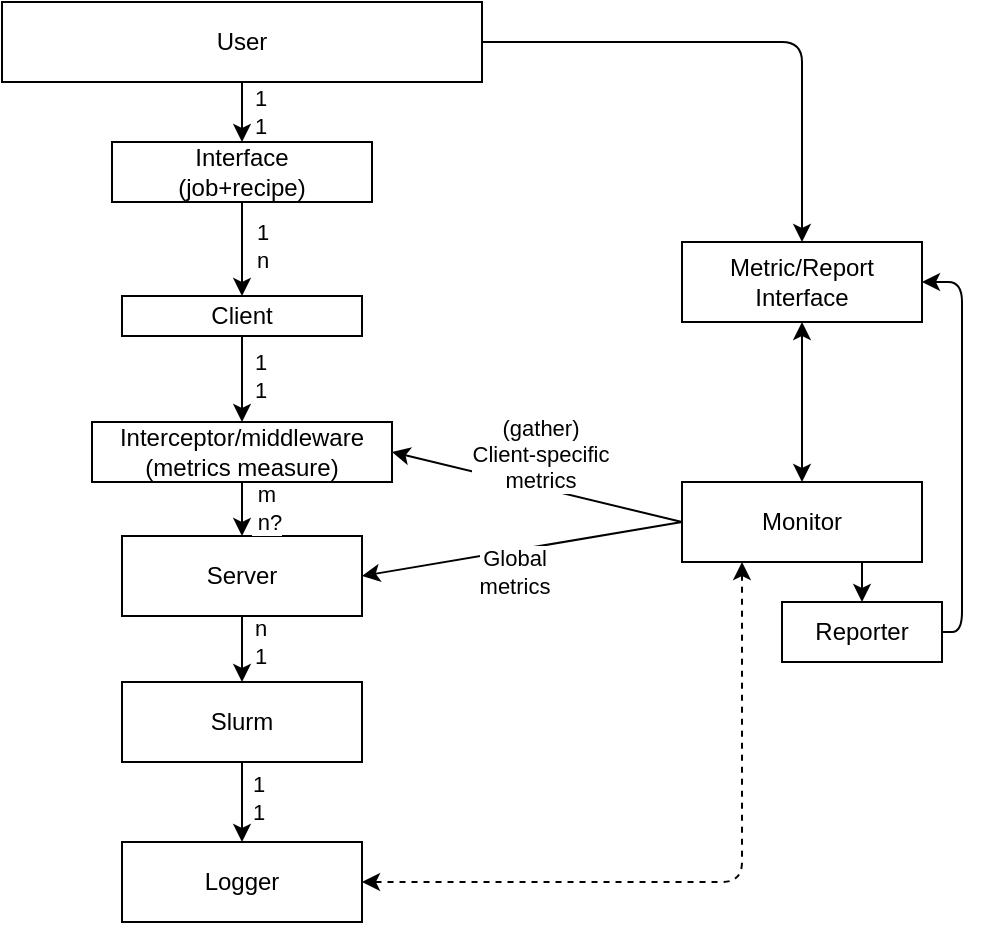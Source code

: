 <mxfile>
    <diagram id="4YGGCCjkd_rj0mIJhz2I" name="Informal design">
        <mxGraphModel dx="928" dy="454" grid="1" gridSize="10" guides="1" tooltips="1" connect="1" arrows="1" fold="1" page="1" pageScale="1" pageWidth="850" pageHeight="1100" math="0" shadow="0">
            <root>
                <mxCell id="0"/>
                <mxCell id="1" parent="0"/>
                <mxCell id="4" value="" style="edgeStyle=none;html=1;" parent="1" source="2" target="3" edge="1">
                    <mxGeometry relative="1" as="geometry"/>
                </mxCell>
                <mxCell id="37" value="1&lt;div&gt;1&lt;/div&gt;" style="edgeLabel;html=1;align=center;verticalAlign=middle;resizable=0;points=[];" parent="4" vertex="1" connectable="0">
                    <mxGeometry x="-0.443" y="-1" relative="1" as="geometry">
                        <mxPoint x="10" y="6" as="offset"/>
                    </mxGeometry>
                </mxCell>
                <mxCell id="43" style="edgeStyle=orthogonalEdgeStyle;html=1;exitX=1;exitY=0.5;exitDx=0;exitDy=0;entryX=0.5;entryY=0;entryDx=0;entryDy=0;" parent="1" source="2" target="41" edge="1">
                    <mxGeometry relative="1" as="geometry"/>
                </mxCell>
                <mxCell id="2" value="User" style="rounded=0;whiteSpace=wrap;html=1;" parent="1" vertex="1">
                    <mxGeometry x="70" y="250" width="240" height="40" as="geometry"/>
                </mxCell>
                <mxCell id="6" value="" style="edgeStyle=none;html=1;" parent="1" source="3" target="5" edge="1">
                    <mxGeometry relative="1" as="geometry"/>
                </mxCell>
                <mxCell id="35" value="1&lt;div&gt;&lt;div&gt;n&lt;/div&gt;&lt;/div&gt;" style="edgeLabel;html=1;align=center;verticalAlign=middle;resizable=0;points=[];" parent="6" vertex="1" connectable="0">
                    <mxGeometry x="-0.093" y="-1" relative="1" as="geometry">
                        <mxPoint x="11" as="offset"/>
                    </mxGeometry>
                </mxCell>
                <mxCell id="3" value="Interface&lt;div&gt;(job+recipe)&lt;/div&gt;" style="rounded=0;whiteSpace=wrap;html=1;" parent="1" vertex="1">
                    <mxGeometry x="125" y="320" width="130" height="30" as="geometry"/>
                </mxCell>
                <mxCell id="22" value="" style="edgeStyle=none;html=1;" parent="1" source="5" target="21" edge="1">
                    <mxGeometry relative="1" as="geometry"/>
                </mxCell>
                <mxCell id="33" value="1&lt;div&gt;1&lt;/div&gt;" style="edgeLabel;html=1;align=center;verticalAlign=middle;resizable=0;points=[];" parent="22" vertex="1" connectable="0">
                    <mxGeometry x="-0.33" y="-1" relative="1" as="geometry">
                        <mxPoint x="10" y="5" as="offset"/>
                    </mxGeometry>
                </mxCell>
                <mxCell id="5" value="Client" style="rounded=0;whiteSpace=wrap;html=1;" parent="1" vertex="1">
                    <mxGeometry x="130" y="397" width="120" height="20" as="geometry"/>
                </mxCell>
                <mxCell id="12" style="edgeStyle=none;html=1;exitX=0.5;exitY=1;exitDx=0;exitDy=0;entryX=0.5;entryY=0;entryDx=0;entryDy=0;" parent="1" source="7" target="9" edge="1">
                    <mxGeometry relative="1" as="geometry"/>
                </mxCell>
                <mxCell id="38" value="n&lt;div&gt;1&lt;/div&gt;" style="edgeLabel;html=1;align=center;verticalAlign=middle;resizable=0;points=[];" parent="12" vertex="1" connectable="0">
                    <mxGeometry x="-0.247" y="-1" relative="1" as="geometry">
                        <mxPoint x="10" as="offset"/>
                    </mxGeometry>
                </mxCell>
                <mxCell id="7" value="Server" style="rounded=0;whiteSpace=wrap;html=1;" parent="1" vertex="1">
                    <mxGeometry x="130" y="517" width="120" height="40" as="geometry"/>
                </mxCell>
                <mxCell id="14" value="" style="edgeStyle=none;html=1;" parent="1" source="9" target="13" edge="1">
                    <mxGeometry relative="1" as="geometry"/>
                </mxCell>
                <mxCell id="39" value="1&lt;div&gt;1&lt;/div&gt;" style="edgeLabel;html=1;align=center;verticalAlign=middle;resizable=0;points=[];" parent="14" vertex="1" connectable="0">
                    <mxGeometry x="-0.32" relative="1" as="geometry">
                        <mxPoint x="8" y="4" as="offset"/>
                    </mxGeometry>
                </mxCell>
                <mxCell id="9" value="Slurm" style="rounded=0;whiteSpace=wrap;html=1;" parent="1" vertex="1">
                    <mxGeometry x="130" y="590" width="120" height="40" as="geometry"/>
                </mxCell>
                <mxCell id="13" value="Logger" style="rounded=0;whiteSpace=wrap;html=1;" parent="1" vertex="1">
                    <mxGeometry x="130" y="670" width="120" height="40" as="geometry"/>
                </mxCell>
                <mxCell id="26" style="edgeStyle=none;html=1;exitX=0;exitY=0.5;exitDx=0;exitDy=0;entryX=1;entryY=0.5;entryDx=0;entryDy=0;" parent="1" source="15" target="21" edge="1">
                    <mxGeometry relative="1" as="geometry"/>
                </mxCell>
                <mxCell id="30" value="&lt;div&gt;(gather)&lt;/div&gt;Client-specific&lt;div&gt;metrics&lt;/div&gt;" style="edgeLabel;html=1;align=center;verticalAlign=middle;resizable=0;points=[];" parent="26" vertex="1" connectable="0">
                    <mxGeometry x="0.239" relative="1" as="geometry">
                        <mxPoint x="19" y="-13" as="offset"/>
                    </mxGeometry>
                </mxCell>
                <mxCell id="27" style="edgeStyle=none;html=1;exitX=0;exitY=0.5;exitDx=0;exitDy=0;entryX=1;entryY=0.5;entryDx=0;entryDy=0;" parent="1" source="15" target="7" edge="1">
                    <mxGeometry relative="1" as="geometry"/>
                </mxCell>
                <mxCell id="29" value="Global&lt;div&gt;metrics&lt;/div&gt;" style="edgeLabel;html=1;align=center;verticalAlign=middle;resizable=0;points=[];" parent="27" vertex="1" connectable="0">
                    <mxGeometry x="0.207" y="-2" relative="1" as="geometry">
                        <mxPoint x="13" y="10" as="offset"/>
                    </mxGeometry>
                </mxCell>
                <mxCell id="28" style="edgeStyle=orthogonalEdgeStyle;html=1;exitX=0.25;exitY=1;exitDx=0;exitDy=0;entryX=1;entryY=0.5;entryDx=0;entryDy=0;dashed=1;startArrow=classic;startFill=1;" parent="1" source="15" target="13" edge="1">
                    <mxGeometry relative="1" as="geometry"/>
                </mxCell>
                <mxCell id="32" style="edgeStyle=none;html=1;exitX=0.75;exitY=1;exitDx=0;exitDy=0;entryX=0.5;entryY=0;entryDx=0;entryDy=0;" parent="1" source="15" target="31" edge="1">
                    <mxGeometry relative="1" as="geometry"/>
                </mxCell>
                <mxCell id="42" value="" style="edgeStyle=none;html=1;startArrow=classic;startFill=1;" parent="1" source="15" target="41" edge="1">
                    <mxGeometry relative="1" as="geometry"/>
                </mxCell>
                <mxCell id="15" value="Monitor" style="rounded=0;whiteSpace=wrap;html=1;" parent="1" vertex="1">
                    <mxGeometry x="410" y="490" width="120" height="40" as="geometry"/>
                </mxCell>
                <mxCell id="24" style="edgeStyle=none;html=1;exitX=0.5;exitY=1;exitDx=0;exitDy=0;entryX=0.5;entryY=0;entryDx=0;entryDy=0;" parent="1" source="21" target="7" edge="1">
                    <mxGeometry relative="1" as="geometry"/>
                </mxCell>
                <mxCell id="34" value="m&lt;br&gt;&lt;div&gt;&amp;nbsp;n?&lt;/div&gt;" style="edgeLabel;html=1;align=center;verticalAlign=middle;resizable=0;points=[];" parent="24" vertex="1" connectable="0">
                    <mxGeometry x="-0.218" y="1" relative="1" as="geometry">
                        <mxPoint x="11" y="2" as="offset"/>
                    </mxGeometry>
                </mxCell>
                <mxCell id="21" value="Interceptor/middleware&lt;div&gt;(metrics measure)&lt;/div&gt;" style="rounded=0;whiteSpace=wrap;html=1;" parent="1" vertex="1">
                    <mxGeometry x="115" y="460" width="150" height="30" as="geometry"/>
                </mxCell>
                <mxCell id="44" style="edgeStyle=orthogonalEdgeStyle;html=1;exitX=1;exitY=0.5;exitDx=0;exitDy=0;entryX=1;entryY=0.5;entryDx=0;entryDy=0;" parent="1" source="31" target="41" edge="1">
                    <mxGeometry relative="1" as="geometry"/>
                </mxCell>
                <mxCell id="31" value="Reporter" style="rounded=0;whiteSpace=wrap;html=1;" parent="1" vertex="1">
                    <mxGeometry x="460" y="550" width="80" height="30" as="geometry"/>
                </mxCell>
                <mxCell id="41" value="Metric/Report&lt;div&gt;Interface&lt;/div&gt;" style="rounded=0;whiteSpace=wrap;html=1;" parent="1" vertex="1">
                    <mxGeometry x="410" y="370" width="120" height="40" as="geometry"/>
                </mxCell>
            </root>
        </mxGraphModel>
    </diagram>
    <diagram id="AgCj4bqLNNsUjyXq4bYV" name="Sequence Diagram">
        <mxGraphModel dx="928" dy="1554" grid="1" gridSize="10" guides="1" tooltips="1" connect="1" arrows="1" fold="1" page="1" pageScale="1" pageWidth="850" pageHeight="1100" math="0" shadow="0">
            <root>
                <mxCell id="0"/>
                <mxCell id="1" parent="0"/>
                <mxCell id="JBXzfq5udgEYjD1c3KkV-1" value="" style="rounded=0;whiteSpace=wrap;html=1;fillColor=default;strokeColor=none;" parent="1" vertex="1">
                    <mxGeometry x="20" y="-10" width="1160" height="920" as="geometry"/>
                </mxCell>
                <mxCell id="gID3y4UOU3TjgEdUxBEG-17" value="record_metrics()" style="html=1;verticalAlign=bottom;startArrow=oval;endArrow=block;startSize=8;curved=0;rounded=0;entryX=0;entryY=0;entryDx=0;entryDy=5;startFill=1;" parent="1" source="gID3y4UOU3TjgEdUxBEG-10" target="gID3y4UOU3TjgEdUxBEG-16" edge="1">
                    <mxGeometry relative="1" as="geometry">
                        <mxPoint x="745" y="365" as="sourcePoint"/>
                    </mxGeometry>
                </mxCell>
                <mxCell id="QACMfqMTEH0TacGouGob-2" value="log_results()" style="html=1;verticalAlign=bottom;startArrow=oval;endArrow=block;startSize=8;curved=0;rounded=0;entryX=0;entryY=0;entryDx=0;entryDy=5;" parent="1" source="gID3y4UOU3TjgEdUxBEG-10" target="QACMfqMTEH0TacGouGob-1" edge="1">
                    <mxGeometry relative="1" as="geometry">
                        <mxPoint x="1035" y="425" as="sourcePoint"/>
                    </mxGeometry>
                </mxCell>
                <mxCell id="SntYqHcRn3W31qhHBvMw-5" value="Server" style="shape=umlLifeline;perimeter=lifelinePerimeter;whiteSpace=wrap;html=1;container=1;dropTarget=0;collapsible=0;recursiveResize=0;outlineConnect=0;portConstraint=eastwest;newEdgeStyle={&quot;curved&quot;:0,&quot;rounded&quot;:0};" parent="1" vertex="1">
                    <mxGeometry x="610" y="40" width="100" height="840" as="geometry"/>
                </mxCell>
                <mxCell id="gID3y4UOU3TjgEdUxBEG-10" value="" style="html=1;points=[[0,0,0,0,5],[0,1,0,0,-5],[1,0,0,0,5],[1,1,0,0,-5]];perimeter=orthogonalPerimeter;outlineConnect=0;targetShapes=umlLifeline;portConstraint=eastwest;newEdgeStyle={&quot;curved&quot;:0,&quot;rounded&quot;:0};" parent="SntYqHcRn3W31qhHBvMw-5" vertex="1">
                    <mxGeometry x="45" y="320" width="10" height="80" as="geometry"/>
                </mxCell>
                <mxCell id="Ny3tiR3PFtv6BSJKpCur-1" value="" style="html=1;points=[[0,0,0,0,5],[0,1,0,0,-5],[1,0,0,0,5],[1,1,0,0,-5]];perimeter=orthogonalPerimeter;outlineConnect=0;targetShapes=umlLifeline;portConstraint=eastwest;newEdgeStyle={&quot;curved&quot;:0,&quot;rounded&quot;:0};" parent="SntYqHcRn3W31qhHBvMw-5" vertex="1">
                    <mxGeometry x="45" y="90" width="10" height="30" as="geometry"/>
                </mxCell>
                <mxCell id="SntYqHcRn3W31qhHBvMw-6" value="Monitor" style="shape=umlLifeline;perimeter=lifelinePerimeter;whiteSpace=wrap;html=1;container=1;dropTarget=0;collapsible=0;recursiveResize=0;outlineConnect=0;portConstraint=eastwest;newEdgeStyle={&quot;curved&quot;:0,&quot;rounded&quot;:0};" parent="1" vertex="1">
                    <mxGeometry x="770" y="40" width="100" height="840" as="geometry"/>
                </mxCell>
                <mxCell id="UPuRtqJBb26U9iPMFfl2-5" value="" style="html=1;points=[[0,0,0,0,5],[0,1,0,0,-5],[1,0,0,0,5],[1,1,0,0,-5]];perimeter=orthogonalPerimeter;outlineConnect=0;targetShapes=umlLifeline;portConstraint=eastwest;newEdgeStyle={&quot;curved&quot;:0,&quot;rounded&quot;:0};" parent="SntYqHcRn3W31qhHBvMw-6" vertex="1">
                    <mxGeometry x="50" y="655" width="10" height="80" as="geometry"/>
                </mxCell>
                <mxCell id="gID3y4UOU3TjgEdUxBEG-13" value="" style="html=1;points=[[0,0,0,0,5],[0,1,0,0,-5],[1,0,0,0,5],[1,1,0,0,-5]];perimeter=orthogonalPerimeter;outlineConnect=0;targetShapes=umlLifeline;portConstraint=eastwest;newEdgeStyle={&quot;curved&quot;:0,&quot;rounded&quot;:0};" parent="SntYqHcRn3W31qhHBvMw-6" vertex="1">
                    <mxGeometry x="45" y="420" width="10" height="20" as="geometry"/>
                </mxCell>
                <mxCell id="gID3y4UOU3TjgEdUxBEG-14" value="record_metrics()" style="html=1;verticalAlign=bottom;endArrow=block;curved=0;rounded=0;entryX=0;entryY=0;entryDx=0;entryDy=5;startArrow=oval;startFill=1;" parent="SntYqHcRn3W31qhHBvMw-6" target="gID3y4UOU3TjgEdUxBEG-13" edge="1">
                    <mxGeometry relative="1" as="geometry">
                        <mxPoint x="-255" y="425" as="sourcePoint"/>
                    </mxGeometry>
                </mxCell>
                <mxCell id="gID3y4UOU3TjgEdUxBEG-16" value="" style="html=1;points=[[0,0,0,0,5],[0,1,0,0,-5],[1,0,0,0,5],[1,1,0,0,-5]];perimeter=orthogonalPerimeter;outlineConnect=0;targetShapes=umlLifeline;portConstraint=eastwest;newEdgeStyle={&quot;curved&quot;:0,&quot;rounded&quot;:0};" parent="1" vertex="1">
                    <mxGeometry x="815" y="400" width="10" height="80" as="geometry"/>
                </mxCell>
                <mxCell id="SntYqHcRn3W31qhHBvMw-1" value="" style="shape=umlLifeline;perimeter=lifelinePerimeter;whiteSpace=wrap;html=1;container=1;dropTarget=0;collapsible=0;recursiveResize=0;outlineConnect=0;portConstraint=eastwest;newEdgeStyle={&quot;curved&quot;:0,&quot;rounded&quot;:0};participant=umlActor;" parent="1" vertex="1">
                    <mxGeometry x="70" y="40" width="20" height="850" as="geometry"/>
                </mxCell>
                <mxCell id="SntYqHcRn3W31qhHBvMw-2" value="Middleware Interface" style="shape=umlLifeline;perimeter=lifelinePerimeter;whiteSpace=wrap;html=1;container=1;dropTarget=0;collapsible=0;recursiveResize=0;outlineConnect=0;portConstraint=eastwest;newEdgeStyle={&quot;curved&quot;:0,&quot;rounded&quot;:0};" parent="1" vertex="1">
                    <mxGeometry x="150" y="40" width="100" height="840" as="geometry"/>
                </mxCell>
                <mxCell id="a_ykDypLVWLB1qEbtPnj-1" value="" style="html=1;points=[[0,0,0,0,5],[0,1,0,0,-5],[1,0,0,0,5],[1,1,0,0,-5]];perimeter=orthogonalPerimeter;outlineConnect=0;targetShapes=umlLifeline;portConstraint=eastwest;newEdgeStyle={&quot;curved&quot;:0,&quot;rounded&quot;:0};" parent="SntYqHcRn3W31qhHBvMw-2" vertex="1">
                    <mxGeometry x="45" y="80" width="10" height="210" as="geometry"/>
                </mxCell>
                <mxCell id="SntYqHcRn3W31qhHBvMw-3" value="Client" style="shape=umlLifeline;perimeter=lifelinePerimeter;whiteSpace=wrap;html=1;container=1;dropTarget=0;collapsible=0;recursiveResize=0;outlineConnect=0;portConstraint=eastwest;newEdgeStyle={&quot;curved&quot;:0,&quot;rounded&quot;:0};" parent="1" vertex="1">
                    <mxGeometry x="310" y="40" width="100" height="840" as="geometry"/>
                </mxCell>
                <mxCell id="gID3y4UOU3TjgEdUxBEG-1" value="" style="html=1;points=[[0,0,0,0,5],[0,1,0,0,-5],[1,0,0,0,5],[1,1,0,0,-5]];perimeter=orthogonalPerimeter;outlineConnect=0;targetShapes=umlLifeline;portConstraint=eastwest;newEdgeStyle={&quot;curved&quot;:0,&quot;rounded&quot;:0};" parent="SntYqHcRn3W31qhHBvMw-3" vertex="1">
                    <mxGeometry x="45" y="160" width="10" height="50" as="geometry"/>
                </mxCell>
                <mxCell id="SntYqHcRn3W31qhHBvMw-4" value="Interceptor" style="shape=umlLifeline;perimeter=lifelinePerimeter;whiteSpace=wrap;html=1;container=1;dropTarget=0;collapsible=0;recursiveResize=0;outlineConnect=0;portConstraint=eastwest;newEdgeStyle={&quot;curved&quot;:0,&quot;rounded&quot;:0};" parent="1" vertex="1">
                    <mxGeometry x="460" y="40" width="100" height="840" as="geometry"/>
                </mxCell>
                <mxCell id="SntYqHcRn3W31qhHBvMw-8" value="" style="endArrow=none;html=1;" parent="1" edge="1">
                    <mxGeometry width="50" height="50" relative="1" as="geometry">
                        <mxPoint x="280" y="890" as="sourcePoint"/>
                        <mxPoint x="280" y="20" as="targetPoint"/>
                    </mxGeometry>
                </mxCell>
                <mxCell id="SntYqHcRn3W31qhHBvMw-9" value="frontend" style="text;html=1;align=center;verticalAlign=middle;resizable=0;points=[];autosize=1;strokeColor=none;fillColor=none;" parent="1" vertex="1">
                    <mxGeometry x="214" width="70" height="30" as="geometry"/>
                </mxCell>
                <mxCell id="SntYqHcRn3W31qhHBvMw-10" value="backend" style="text;html=1;align=center;verticalAlign=middle;resizable=0;points=[];autosize=1;strokeColor=none;fillColor=none;" parent="1" vertex="1">
                    <mxGeometry x="279" width="70" height="30" as="geometry"/>
                </mxCell>
                <mxCell id="SntYqHcRn3W31qhHBvMw-11" value="Reporter" style="shape=umlLifeline;perimeter=lifelinePerimeter;whiteSpace=wrap;html=1;container=1;dropTarget=0;collapsible=0;recursiveResize=0;outlineConnect=0;portConstraint=eastwest;newEdgeStyle={&quot;curved&quot;:0,&quot;rounded&quot;:0};" parent="1" vertex="1">
                    <mxGeometry x="920" y="40" width="100" height="850" as="geometry"/>
                </mxCell>
                <mxCell id="UPuRtqJBb26U9iPMFfl2-2" value="" style="html=1;points=[[0,0,0,0,5],[0,1,0,0,-5],[1,0,0,0,5],[1,1,0,0,-5]];perimeter=orthogonalPerimeter;outlineConnect=0;targetShapes=umlLifeline;portConstraint=eastwest;newEdgeStyle={&quot;curved&quot;:0,&quot;rounded&quot;:0};" parent="SntYqHcRn3W31qhHBvMw-11" vertex="1">
                    <mxGeometry x="45" y="630" width="10" height="130" as="geometry"/>
                </mxCell>
                <mxCell id="SntYqHcRn3W31qhHBvMw-12" value="Logger" style="shape=umlLifeline;perimeter=lifelinePerimeter;whiteSpace=wrap;html=1;container=1;dropTarget=0;collapsible=0;recursiveResize=0;outlineConnect=0;portConstraint=eastwest;newEdgeStyle={&quot;curved&quot;:0,&quot;rounded&quot;:0};" parent="1" vertex="1">
                    <mxGeometry x="1060" y="40" width="100" height="860" as="geometry"/>
                </mxCell>
                <mxCell id="UPuRtqJBb26U9iPMFfl2-8" value="" style="html=1;points=[[0,0,0,0,5],[0,1,0,0,-5],[1,0,0,0,5],[1,1,0,0,-5]];perimeter=orthogonalPerimeter;outlineConnect=0;targetShapes=umlLifeline;portConstraint=eastwest;newEdgeStyle={&quot;curved&quot;:0,&quot;rounded&quot;:0};" parent="SntYqHcRn3W31qhHBvMw-12" vertex="1">
                    <mxGeometry x="45" y="778" width="10" height="52" as="geometry"/>
                </mxCell>
                <mxCell id="a_ykDypLVWLB1qEbtPnj-2" value="start_recipe()" style="html=1;verticalAlign=bottom;endArrow=block;curved=0;rounded=0;entryX=0;entryY=0;entryDx=0;entryDy=5;" parent="1" source="SntYqHcRn3W31qhHBvMw-1" target="a_ykDypLVWLB1qEbtPnj-1" edge="1">
                    <mxGeometry relative="1" as="geometry">
                        <mxPoint x="125" y="125" as="sourcePoint"/>
                    </mxGeometry>
                </mxCell>
                <mxCell id="a_ykDypLVWLB1qEbtPnj-3" value="success_start" style="html=1;verticalAlign=bottom;endArrow=open;dashed=1;endSize=8;curved=0;rounded=0;exitX=0;exitY=1;exitDx=0;exitDy=-5;" parent="1" source="a_ykDypLVWLB1qEbtPnj-1" target="SntYqHcRn3W31qhHBvMw-1" edge="1">
                    <mxGeometry relative="1" as="geometry">
                        <mxPoint x="125" y="195" as="targetPoint"/>
                    </mxGeometry>
                </mxCell>
                <mxCell id="gID3y4UOU3TjgEdUxBEG-2" value="setup()" style="html=1;verticalAlign=bottom;endArrow=block;curved=0;rounded=0;entryX=0;entryY=0;entryDx=0;entryDy=5;" parent="1" source="a_ykDypLVWLB1qEbtPnj-1" target="gID3y4UOU3TjgEdUxBEG-1" edge="1">
                    <mxGeometry relative="1" as="geometry">
                        <mxPoint x="285" y="175" as="sourcePoint"/>
                    </mxGeometry>
                </mxCell>
                <mxCell id="gID3y4UOU3TjgEdUxBEG-3" value="" style="html=1;verticalAlign=bottom;endArrow=open;dashed=1;endSize=8;curved=0;rounded=0;exitX=0;exitY=1;exitDx=0;exitDy=-5;" parent="1" source="gID3y4UOU3TjgEdUxBEG-1" target="a_ykDypLVWLB1qEbtPnj-1" edge="1">
                    <mxGeometry relative="1" as="geometry">
                        <mxPoint x="210" y="245" as="targetPoint"/>
                    </mxGeometry>
                </mxCell>
                <mxCell id="gID3y4UOU3TjgEdUxBEG-4" value="Loop(n)" style="shape=umlFrame;whiteSpace=wrap;html=1;pointerEvents=0;" parent="1" vertex="1">
                    <mxGeometry x="110" y="170" width="280" height="100" as="geometry"/>
                </mxCell>
                <mxCell id="UPuRtqJBb26U9iPMFfl2-3" value="retrieve_report(ID)" style="html=1;verticalAlign=bottom;endArrow=block;curved=0;rounded=0;entryX=0;entryY=0;entryDx=0;entryDy=5;" parent="1" source="SntYqHcRn3W31qhHBvMw-1" target="UPuRtqJBb26U9iPMFfl2-2" edge="1">
                    <mxGeometry relative="1" as="geometry">
                        <mxPoint x="1030" y="675" as="sourcePoint"/>
                    </mxGeometry>
                </mxCell>
                <mxCell id="UPuRtqJBb26U9iPMFfl2-4" value="return_report" style="html=1;verticalAlign=bottom;endArrow=open;dashed=1;endSize=8;curved=0;rounded=0;exitX=0;exitY=1;exitDx=0;exitDy=-5;" parent="1" source="UPuRtqJBb26U9iPMFfl2-2" target="SntYqHcRn3W31qhHBvMw-1" edge="1">
                    <mxGeometry relative="1" as="geometry">
                        <mxPoint x="1030" y="745" as="targetPoint"/>
                    </mxGeometry>
                </mxCell>
                <mxCell id="gID3y4UOU3TjgEdUxBEG-5" value="Loop(n)" style="shape=umlFrame;whiteSpace=wrap;html=1;pointerEvents=0;" parent="1" vertex="1">
                    <mxGeometry x="290" y="310" width="860" height="210" as="geometry"/>
                </mxCell>
                <mxCell id="gID3y4UOU3TjgEdUxBEG-7" value="send_request()" style="html=1;verticalAlign=bottom;endArrow=block;curved=0;rounded=0;entryX=0;entryY=0;entryDx=0;entryDy=5;exitX=1;exitY=0;exitDx=0;exitDy=5;exitPerimeter=0;" parent="1" source="gID3y4UOU3TjgEdUxBEG-9" target="gID3y4UOU3TjgEdUxBEG-6" edge="1">
                    <mxGeometry relative="1" as="geometry">
                        <mxPoint x="440" y="345" as="sourcePoint"/>
                    </mxGeometry>
                </mxCell>
                <mxCell id="gID3y4UOU3TjgEdUxBEG-8" value="results" style="html=1;verticalAlign=bottom;endArrow=open;dashed=1;endSize=8;curved=0;rounded=0;exitX=0;exitY=1;exitDx=0;exitDy=-5;" parent="1" source="gID3y4UOU3TjgEdUxBEG-6" target="gID3y4UOU3TjgEdUxBEG-9" edge="1">
                    <mxGeometry relative="1" as="geometry">
                        <mxPoint x="435" y="415" as="targetPoint"/>
                    </mxGeometry>
                </mxCell>
                <mxCell id="gID3y4UOU3TjgEdUxBEG-9" value="" style="html=1;points=[[0,0,0,0,5],[0,1,0,0,-5],[1,0,0,0,5],[1,1,0,0,-5]];perimeter=orthogonalPerimeter;outlineConnect=0;targetShapes=umlLifeline;portConstraint=eastwest;newEdgeStyle={&quot;curved&quot;:0,&quot;rounded&quot;:0};" parent="1" vertex="1">
                    <mxGeometry x="355" y="330" width="10" height="170" as="geometry"/>
                </mxCell>
                <mxCell id="UPuRtqJBb26U9iPMFfl2-6" value="get_data(ID)" style="html=1;verticalAlign=bottom;endArrow=block;curved=0;rounded=0;entryX=1;entryY=0;entryDx=0;entryDy=5;endSize=6;startSize=6;" parent="1" edge="1">
                    <mxGeometry relative="1" as="geometry">
                        <mxPoint x="964" y="700" as="sourcePoint"/>
                        <mxPoint x="831" y="700" as="targetPoint"/>
                    </mxGeometry>
                </mxCell>
                <mxCell id="UPuRtqJBb26U9iPMFfl2-7" value="raw_data" style="html=1;verticalAlign=bottom;endArrow=open;dashed=1;endSize=8;curved=0;rounded=0;exitX=1;exitY=1;exitDx=0;exitDy=-5;" parent="1" source="UPuRtqJBb26U9iPMFfl2-5" target="UPuRtqJBb26U9iPMFfl2-2" edge="1">
                    <mxGeometry relative="1" as="geometry">
                        <mxPoint x="960" y="770" as="targetPoint"/>
                    </mxGeometry>
                </mxCell>
                <mxCell id="gID3y4UOU3TjgEdUxBEG-11" value="forward_request()" style="html=1;verticalAlign=bottom;endArrow=block;curved=0;rounded=0;entryX=0;entryY=0;entryDx=0;entryDy=5;" parent="1" source="gID3y4UOU3TjgEdUxBEG-6" target="gID3y4UOU3TjgEdUxBEG-10" edge="1">
                    <mxGeometry relative="1" as="geometry">
                        <mxPoint x="585" y="365" as="sourcePoint"/>
                    </mxGeometry>
                </mxCell>
                <mxCell id="gID3y4UOU3TjgEdUxBEG-12" value="results" style="html=1;verticalAlign=bottom;endArrow=open;dashed=1;endSize=8;curved=0;rounded=0;exitX=0;exitY=1;exitDx=0;exitDy=-5;" parent="1" source="gID3y4UOU3TjgEdUxBEG-10" target="gID3y4UOU3TjgEdUxBEG-6" edge="1">
                    <mxGeometry relative="1" as="geometry">
                        <mxPoint x="585" y="435" as="targetPoint"/>
                    </mxGeometry>
                </mxCell>
                <mxCell id="UPuRtqJBb26U9iPMFfl2-10" value="return_logs" style="html=1;verticalAlign=bottom;endArrow=open;dashed=1;endSize=8;curved=0;rounded=0;exitX=0;exitY=1;exitDx=0;exitDy=-5;" parent="1" source="UPuRtqJBb26U9iPMFfl2-8" target="SntYqHcRn3W31qhHBvMw-1" edge="1">
                    <mxGeometry relative="1" as="geometry">
                        <mxPoint x="1035" y="893" as="targetPoint"/>
                    </mxGeometry>
                </mxCell>
                <mxCell id="UPuRtqJBb26U9iPMFfl2-9" value="retrieve_logs(ID)" style="html=1;verticalAlign=bottom;endArrow=block;curved=0;rounded=0;entryX=0;entryY=0;entryDx=0;entryDy=5;" parent="1" source="SntYqHcRn3W31qhHBvMw-1" target="UPuRtqJBb26U9iPMFfl2-8" edge="1">
                    <mxGeometry relative="1" as="geometry">
                        <mxPoint x="1035" y="823" as="sourcePoint"/>
                    </mxGeometry>
                </mxCell>
                <mxCell id="gID3y4UOU3TjgEdUxBEG-18" value="" style="html=1;points=[[0,0,0,0,5],[0,1,0,0,-5],[1,0,0,0,5],[1,1,0,0,-5]];perimeter=orthogonalPerimeter;outlineConnect=0;targetShapes=umlLifeline;portConstraint=eastwest;newEdgeStyle={&quot;curved&quot;:0,&quot;rounded&quot;:0};" parent="1" vertex="1">
                    <mxGeometry x="1105" y="330" width="10" height="20" as="geometry"/>
                </mxCell>
                <mxCell id="QACMfqMTEH0TacGouGob-1" value="" style="html=1;points=[[0,0,0,0,5],[0,1,0,0,-5],[1,0,0,0,5],[1,1,0,0,-5]];perimeter=orthogonalPerimeter;outlineConnect=0;targetShapes=umlLifeline;portConstraint=eastwest;newEdgeStyle={&quot;curved&quot;:0,&quot;rounded&quot;:0};" parent="1" vertex="1">
                    <mxGeometry x="1105" y="420" width="10" height="30" as="geometry"/>
                </mxCell>
                <mxCell id="gID3y4UOU3TjgEdUxBEG-19" value="log_request()" style="html=1;verticalAlign=bottom;startArrow=oval;endArrow=block;startSize=8;curved=0;rounded=0;entryX=0;entryY=0;entryDx=0;entryDy=5;" parent="1" source="gID3y4UOU3TjgEdUxBEG-6" target="gID3y4UOU3TjgEdUxBEG-18" edge="1">
                    <mxGeometry relative="1" as="geometry">
                        <mxPoint x="1035" y="335" as="sourcePoint"/>
                    </mxGeometry>
                </mxCell>
                <mxCell id="gID3y4UOU3TjgEdUxBEG-6" value="" style="html=1;points=[[0,0,0,0,5],[0,1,0,0,-5],[1,0,0,0,5],[1,1,0,0,-5]];perimeter=orthogonalPerimeter;outlineConnect=0;targetShapes=umlLifeline;portConstraint=eastwest;newEdgeStyle={&quot;curved&quot;:0,&quot;rounded&quot;:0};" parent="1" vertex="1">
                    <mxGeometry x="505" y="330" width="10" height="170" as="geometry"/>
                </mxCell>
                <mxCell id="Ny3tiR3PFtv6BSJKpCur-3" value="services_info" style="html=1;verticalAlign=bottom;endArrow=open;dashed=1;endSize=8;curved=0;rounded=0;exitX=0;exitY=1;exitDx=0;exitDy=-5;" parent="1" source="Ny3tiR3PFtv6BSJKpCur-1" target="a_ykDypLVWLB1qEbtPnj-1" edge="1">
                    <mxGeometry relative="1" as="geometry">
                        <mxPoint x="585" y="195" as="targetPoint"/>
                    </mxGeometry>
                </mxCell>
                <mxCell id="Ny3tiR3PFtv6BSJKpCur-2" value="get_services_info()" style="html=1;verticalAlign=bottom;endArrow=block;curved=0;rounded=0;entryX=0;entryY=0;entryDx=0;entryDy=5;" parent="1" source="a_ykDypLVWLB1qEbtPnj-1" target="Ny3tiR3PFtv6BSJKpCur-1" edge="1">
                    <mxGeometry relative="1" as="geometry">
                        <mxPoint x="585" y="125" as="sourcePoint"/>
                    </mxGeometry>
                </mxCell>
            </root>
        </mxGraphModel>
    </diagram>
    <diagram id="Iv8ddeUfORLYN6_OiMKp" name="Component Diagram">
        <mxGraphModel dx="928" dy="454" grid="1" gridSize="10" guides="1" tooltips="1" connect="1" arrows="1" fold="1" page="1" pageScale="1" pageWidth="850" pageHeight="1100" math="0" shadow="0">
            <root>
                <mxCell id="0"/>
                <mxCell id="1" parent="0"/>
                <mxCell id="uJzu7uPg7Nh_cdAllmTb-12" style="edgeStyle=none;html=1;exitX=0.5;exitY=1;exitDx=0;exitDy=0;entryX=0.5;entryY=0;entryDx=0;entryDy=0;startArrow=classic;startFill=1;" parent="1" source="19tXDScpuu5yeuTHaLEu-1" target="uJzu7uPg7Nh_cdAllmTb-4" edge="1">
                    <mxGeometry relative="1" as="geometry"/>
                </mxCell>
                <mxCell id="19tXDScpuu5yeuTHaLEu-1" value="Metric storage" style="shape=module;align=left;spacingLeft=20;align=center;verticalAlign=top;whiteSpace=wrap;html=1;" parent="1" vertex="1">
                    <mxGeometry x="480" y="440" width="120" height="40" as="geometry"/>
                </mxCell>
                <mxCell id="19tXDScpuu5yeuTHaLEu-2" value="Monitor" style="shape=umlFrame;whiteSpace=wrap;html=1;pointerEvents=0;" parent="1" vertex="1">
                    <mxGeometry x="440" y="390" width="240" height="190" as="geometry"/>
                </mxCell>
                <mxCell id="19tXDScpuu5yeuTHaLEu-3" value="Service" style="shape=module;align=left;spacingLeft=20;align=center;verticalAlign=top;whiteSpace=wrap;html=1;" parent="1" vertex="1">
                    <mxGeometry x="215" y="490" width="100" height="50" as="geometry"/>
                </mxCell>
                <mxCell id="19tXDScpuu5yeuTHaLEu-4" value="Server" style="shape=umlFrame;whiteSpace=wrap;html=1;pointerEvents=0;" parent="1" vertex="1">
                    <mxGeometry x="140" y="380" width="220" height="200" as="geometry"/>
                </mxCell>
                <mxCell id="19tXDScpuu5yeuTHaLEu-5" value="Logger" style="shape=module;align=left;spacingLeft=20;align=center;verticalAlign=top;whiteSpace=wrap;html=1;" parent="1" vertex="1">
                    <mxGeometry x="215" y="670" width="100" height="50" as="geometry"/>
                </mxCell>
                <mxCell id="19tXDScpuu5yeuTHaLEu-6" value="Logger" style="shape=umlFrame;whiteSpace=wrap;html=1;pointerEvents=0;" parent="1" vertex="1">
                    <mxGeometry x="140" y="634" width="240" height="110" as="geometry"/>
                </mxCell>
                <mxCell id="19tXDScpuu5yeuTHaLEu-7" value="" style="rounded=0;orthogonalLoop=1;jettySize=auto;html=1;endArrow=halfCircle;endFill=0;endSize=6;strokeWidth=1;sketch=0;exitX=0.879;exitY=0.987;exitDx=0;exitDy=0;edgeStyle=orthogonalEdgeStyle;exitPerimeter=0;" parent="1" source="19tXDScpuu5yeuTHaLEu-3" target="19tXDScpuu5yeuTHaLEu-9" edge="1">
                    <mxGeometry relative="1" as="geometry">
                        <mxPoint x="350" y="609" as="sourcePoint"/>
                        <Array as="points">
                            <mxPoint x="303" y="560"/>
                            <mxPoint x="290" y="560"/>
                            <mxPoint x="290" y="609"/>
                        </Array>
                    </mxGeometry>
                </mxCell>
                <mxCell id="19tXDScpuu5yeuTHaLEu-8" value="" style="rounded=0;orthogonalLoop=1;jettySize=auto;html=1;endArrow=oval;endFill=0;sketch=0;sourcePerimeterSpacing=0;targetPerimeterSpacing=0;endSize=10;edgeStyle=orthogonalEdgeStyle;" parent="1" target="19tXDScpuu5yeuTHaLEu-9" edge="1">
                    <mxGeometry relative="1" as="geometry">
                        <mxPoint x="289" y="670" as="sourcePoint"/>
                        <Array as="points">
                            <mxPoint x="289" y="670"/>
                        </Array>
                    </mxGeometry>
                </mxCell>
                <mxCell id="19tXDScpuu5yeuTHaLEu-9" value="" style="ellipse;whiteSpace=wrap;html=1;align=center;aspect=fixed;fillColor=none;strokeColor=none;resizable=0;perimeter=centerPerimeter;rotatable=0;allowArrows=0;points=[];outlineConnect=1;" parent="1" vertex="1">
                    <mxGeometry x="285" y="604" width="10" height="10" as="geometry"/>
                </mxCell>
                <mxCell id="19tXDScpuu5yeuTHaLEu-11" value="" style="edgeStyle=none;html=1;startArrow=classic;startFill=1;" parent="1" source="19tXDScpuu5yeuTHaLEu-10" target="19tXDScpuu5yeuTHaLEu-3" edge="1">
                    <mxGeometry relative="1" as="geometry"/>
                </mxCell>
                <mxCell id="19tXDScpuu5yeuTHaLEu-10" value="Interceptor" style="shape=module;align=left;spacingLeft=20;align=center;verticalAlign=top;whiteSpace=wrap;html=1;" parent="1" vertex="1">
                    <mxGeometry x="215" y="409" width="100" height="50" as="geometry"/>
                </mxCell>
                <mxCell id="uJzu7uPg7Nh_cdAllmTb-1" value="" style="rounded=0;orthogonalLoop=1;jettySize=auto;html=1;endArrow=halfCircle;endFill=0;endSize=6;strokeWidth=1;sketch=0;exitX=0.25;exitY=1;exitDx=0;exitDy=0;edgeStyle=orthogonalEdgeStyle;" parent="1" source="19tXDScpuu5yeuTHaLEu-10" target="uJzu7uPg7Nh_cdAllmTb-3" edge="1">
                    <mxGeometry relative="1" as="geometry">
                        <mxPoint x="260" y="609" as="sourcePoint"/>
                        <Array as="points">
                            <mxPoint x="240" y="470"/>
                            <mxPoint x="190" y="470"/>
                            <mxPoint x="190" y="560"/>
                            <mxPoint x="240" y="560"/>
                        </Array>
                    </mxGeometry>
                </mxCell>
                <mxCell id="uJzu7uPg7Nh_cdAllmTb-2" value="" style="rounded=0;orthogonalLoop=1;jettySize=auto;html=1;endArrow=oval;endFill=0;sketch=0;sourcePerimeterSpacing=0;targetPerimeterSpacing=0;endSize=10;exitX=0.25;exitY=0;exitDx=0;exitDy=0;" parent="1" source="19tXDScpuu5yeuTHaLEu-5" target="uJzu7uPg7Nh_cdAllmTb-3" edge="1">
                    <mxGeometry relative="1" as="geometry">
                        <mxPoint x="220" y="609" as="sourcePoint"/>
                    </mxGeometry>
                </mxCell>
                <mxCell id="uJzu7uPg7Nh_cdAllmTb-3" value="" style="ellipse;whiteSpace=wrap;html=1;align=center;aspect=fixed;fillColor=none;strokeColor=none;resizable=0;perimeter=centerPerimeter;rotatable=0;allowArrows=0;points=[];outlineConnect=1;" parent="1" vertex="1">
                    <mxGeometry x="235" y="604" width="10" height="10" as="geometry"/>
                </mxCell>
                <mxCell id="uJzu7uPg7Nh_cdAllmTb-4" value="Reporter" style="shape=module;align=left;spacingLeft=20;align=center;verticalAlign=top;whiteSpace=wrap;html=1;" parent="1" vertex="1">
                    <mxGeometry x="480" y="510" width="120" height="40" as="geometry"/>
                </mxCell>
                <mxCell id="uJzu7uPg7Nh_cdAllmTb-5" value="" style="rounded=0;orthogonalLoop=1;jettySize=auto;html=1;endArrow=halfCircle;endFill=0;endSize=6;strokeWidth=1;sketch=0;exitX=1;exitY=0.5;exitDx=0;exitDy=0;edgeStyle=orthogonalEdgeStyle;" parent="1" source="19tXDScpuu5yeuTHaLEu-3" target="uJzu7uPg7Nh_cdAllmTb-7" edge="1">
                    <mxGeometry relative="1" as="geometry">
                        <mxPoint x="420" y="515" as="sourcePoint"/>
                        <Array as="points">
                            <mxPoint x="340" y="515"/>
                            <mxPoint x="340" y="494"/>
                        </Array>
                    </mxGeometry>
                </mxCell>
                <mxCell id="uJzu7uPg7Nh_cdAllmTb-6" value="" style="rounded=0;orthogonalLoop=1;jettySize=auto;html=1;endArrow=oval;endFill=0;sketch=0;sourcePerimeterSpacing=0;targetPerimeterSpacing=0;endSize=10;exitX=0;exitY=0;exitDx=0;exitDy=35;exitPerimeter=0;edgeStyle=orthogonalEdgeStyle;" parent="1" source="19tXDScpuu5yeuTHaLEu-1" target="uJzu7uPg7Nh_cdAllmTb-7" edge="1">
                    <mxGeometry relative="1" as="geometry">
                        <mxPoint x="380" y="515" as="sourcePoint"/>
                        <Array as="points">
                            <mxPoint x="460" y="475"/>
                            <mxPoint x="460" y="494"/>
                        </Array>
                    </mxGeometry>
                </mxCell>
                <mxCell id="uJzu7uPg7Nh_cdAllmTb-7" value="" style="ellipse;whiteSpace=wrap;html=1;align=center;aspect=fixed;fillColor=none;strokeColor=none;resizable=0;perimeter=centerPerimeter;rotatable=0;allowArrows=0;points=[];outlineConnect=1;" parent="1" vertex="1">
                    <mxGeometry x="395" y="489" width="10" height="10" as="geometry"/>
                </mxCell>
                <mxCell id="uJzu7uPg7Nh_cdAllmTb-9" value="" style="rounded=0;orthogonalLoop=1;jettySize=auto;html=1;endArrow=halfCircle;endFill=0;endSize=6;strokeWidth=1;sketch=0;exitX=1;exitY=0.5;exitDx=0;exitDy=0;edgeStyle=orthogonalEdgeStyle;" parent="1" source="19tXDScpuu5yeuTHaLEu-10" target="uJzu7uPg7Nh_cdAllmTb-11" edge="1">
                    <mxGeometry relative="1" as="geometry">
                        <mxPoint x="425" y="445" as="sourcePoint"/>
                        <Array as="points">
                            <mxPoint x="340" y="434"/>
                            <mxPoint x="340" y="445"/>
                        </Array>
                    </mxGeometry>
                </mxCell>
                <mxCell id="uJzu7uPg7Nh_cdAllmTb-10" value="" style="rounded=0;orthogonalLoop=1;jettySize=auto;html=1;endArrow=oval;endFill=0;sketch=0;sourcePerimeterSpacing=0;targetPerimeterSpacing=0;endSize=10;exitX=0;exitY=0;exitDx=0;exitDy=15;exitPerimeter=0;edgeStyle=orthogonalEdgeStyle;" parent="1" source="19tXDScpuu5yeuTHaLEu-1" target="uJzu7uPg7Nh_cdAllmTb-11" edge="1">
                    <mxGeometry relative="1" as="geometry">
                        <mxPoint x="385" y="445" as="sourcePoint"/>
                        <Array as="points">
                            <mxPoint x="460" y="455"/>
                            <mxPoint x="460" y="445"/>
                        </Array>
                    </mxGeometry>
                </mxCell>
                <mxCell id="uJzu7uPg7Nh_cdAllmTb-11" value="" style="ellipse;whiteSpace=wrap;html=1;align=center;aspect=fixed;fillColor=none;strokeColor=none;resizable=0;perimeter=centerPerimeter;rotatable=0;allowArrows=0;points=[];outlineConnect=1;" parent="1" vertex="1">
                    <mxGeometry x="400" y="440" width="10" height="10" as="geometry"/>
                </mxCell>
                <mxCell id="uJzu7uPg7Nh_cdAllmTb-13" value="Middleware" style="shape=umlFrame;whiteSpace=wrap;html=1;pointerEvents=0;width=70;height=30;" parent="1" vertex="1">
                    <mxGeometry x="140" y="140" width="190" height="90" as="geometry"/>
                </mxCell>
                <mxCell id="uJzu7uPg7Nh_cdAllmTb-14" value="Interface" style="shape=module;align=left;spacingLeft=20;align=center;verticalAlign=top;whiteSpace=wrap;html=1;" parent="1" vertex="1">
                    <mxGeometry x="190" y="180" width="120" height="40" as="geometry"/>
                </mxCell>
                <mxCell id="uJzu7uPg7Nh_cdAllmTb-15" value="" style="rounded=0;orthogonalLoop=1;jettySize=auto;html=1;endArrow=halfCircle;endFill=0;endSize=6;strokeWidth=1;sketch=0;exitX=0.628;exitY=1.024;exitDx=0;exitDy=0;exitPerimeter=0;" parent="1" source="uJzu7uPg7Nh_cdAllmTb-19" target="uJzu7uPg7Nh_cdAllmTb-17" edge="1">
                    <mxGeometry relative="1" as="geometry">
                        <mxPoint x="285" y="355" as="sourcePoint"/>
                    </mxGeometry>
                </mxCell>
                <mxCell id="uJzu7uPg7Nh_cdAllmTb-16" value="" style="rounded=0;orthogonalLoop=1;jettySize=auto;html=1;endArrow=oval;endFill=0;sketch=0;sourcePerimeterSpacing=0;targetPerimeterSpacing=0;endSize=10;exitX=0.5;exitY=0;exitDx=0;exitDy=0;" parent="1" source="19tXDScpuu5yeuTHaLEu-10" target="uJzu7uPg7Nh_cdAllmTb-17" edge="1">
                    <mxGeometry relative="1" as="geometry">
                        <mxPoint x="245" y="355" as="sourcePoint"/>
                    </mxGeometry>
                </mxCell>
                <mxCell id="uJzu7uPg7Nh_cdAllmTb-17" value="" style="ellipse;whiteSpace=wrap;html=1;align=center;aspect=fixed;fillColor=none;strokeColor=none;resizable=0;perimeter=centerPerimeter;rotatable=0;allowArrows=0;points=[];outlineConnect=1;" parent="1" vertex="1">
                    <mxGeometry x="260" y="360" width="10" height="10" as="geometry"/>
                </mxCell>
                <mxCell id="uJzu7uPg7Nh_cdAllmTb-18" value="Client" style="shape=umlFrame;whiteSpace=wrap;html=1;pointerEvents=0;width=70;height=30;" parent="1" vertex="1">
                    <mxGeometry x="140" y="260" width="190" height="90" as="geometry"/>
                </mxCell>
                <mxCell id="uJzu7uPg7Nh_cdAllmTb-19" value="Client" style="shape=module;align=left;spacingLeft=20;align=center;verticalAlign=top;whiteSpace=wrap;html=1;" parent="1" vertex="1">
                    <mxGeometry x="190" y="300" width="120" height="40" as="geometry"/>
                </mxCell>
                <mxCell id="uJzu7uPg7Nh_cdAllmTb-20" value="" style="rounded=0;orthogonalLoop=1;jettySize=auto;html=1;endArrow=halfCircle;endFill=0;endSize=6;strokeWidth=1;sketch=0;exitX=0.63;exitY=0.973;exitDx=0;exitDy=0;exitPerimeter=0;" parent="1" source="uJzu7uPg7Nh_cdAllmTb-14" target="uJzu7uPg7Nh_cdAllmTb-22" edge="1">
                    <mxGeometry relative="1" as="geometry">
                        <mxPoint x="285" y="245" as="sourcePoint"/>
                    </mxGeometry>
                </mxCell>
                <mxCell id="uJzu7uPg7Nh_cdAllmTb-21" value="" style="rounded=0;orthogonalLoop=1;jettySize=auto;html=1;endArrow=oval;endFill=0;sketch=0;sourcePerimeterSpacing=0;targetPerimeterSpacing=0;endSize=10;exitX=0.625;exitY=0.033;exitDx=0;exitDy=0;exitPerimeter=0;" parent="1" source="uJzu7uPg7Nh_cdAllmTb-19" target="uJzu7uPg7Nh_cdAllmTb-22" edge="1">
                    <mxGeometry relative="1" as="geometry">
                        <mxPoint x="245" y="245" as="sourcePoint"/>
                    </mxGeometry>
                </mxCell>
                <mxCell id="uJzu7uPg7Nh_cdAllmTb-22" value="" style="ellipse;whiteSpace=wrap;html=1;align=center;aspect=fixed;fillColor=none;strokeColor=none;resizable=0;perimeter=centerPerimeter;rotatable=0;allowArrows=0;points=[];outlineConnect=1;" parent="1" vertex="1">
                    <mxGeometry x="260" y="240" width="10" height="10" as="geometry"/>
                </mxCell>
                <mxCell id="uJzu7uPg7Nh_cdAllmTb-23" value="Actor" style="shape=umlActor;verticalLabelPosition=bottom;verticalAlign=top;html=1;perimeterSpacing=24;" parent="1" vertex="1">
                    <mxGeometry x="250" width="30" height="60" as="geometry"/>
                </mxCell>
                <mxCell id="uJzu7uPg7Nh_cdAllmTb-24" value="" style="rounded=0;orthogonalLoop=1;jettySize=auto;html=1;endArrow=halfCircle;endFill=0;endSize=6;strokeWidth=1;sketch=0;" parent="1" source="uJzu7uPg7Nh_cdAllmTb-23" target="uJzu7uPg7Nh_cdAllmTb-26" edge="1">
                    <mxGeometry relative="1" as="geometry">
                        <mxPoint x="285" y="125" as="sourcePoint"/>
                    </mxGeometry>
                </mxCell>
                <mxCell id="uJzu7uPg7Nh_cdAllmTb-25" value="" style="rounded=0;orthogonalLoop=1;jettySize=auto;html=1;endArrow=oval;endFill=0;sketch=0;sourcePerimeterSpacing=0;targetPerimeterSpacing=0;endSize=10;exitX=0.627;exitY=-0.011;exitDx=0;exitDy=0;exitPerimeter=0;" parent="1" source="uJzu7uPg7Nh_cdAllmTb-14" target="uJzu7uPg7Nh_cdAllmTb-26" edge="1">
                    <mxGeometry relative="1" as="geometry">
                        <mxPoint x="245" y="125" as="sourcePoint"/>
                    </mxGeometry>
                </mxCell>
                <mxCell id="uJzu7uPg7Nh_cdAllmTb-26" value="" style="ellipse;whiteSpace=wrap;html=1;align=center;aspect=fixed;fillColor=none;strokeColor=none;resizable=0;perimeter=centerPerimeter;rotatable=0;allowArrows=0;points=[];outlineConnect=1;" parent="1" vertex="1">
                    <mxGeometry x="260" y="120" width="10" height="10" as="geometry"/>
                </mxCell>
                <mxCell id="uJzu7uPg7Nh_cdAllmTb-27" value="" style="rounded=0;orthogonalLoop=1;jettySize=auto;html=1;endArrow=halfCircle;endFill=0;endSize=6;strokeWidth=1;sketch=0;exitX=1;exitY=1;exitDx=0;exitDy=0;exitPerimeter=0;elbow=vertical;" parent="1" source="uJzu7uPg7Nh_cdAllmTb-23" target="uJzu7uPg7Nh_cdAllmTb-29" edge="1">
                    <mxGeometry relative="1" as="geometry">
                        <mxPoint x="650" y="346" as="sourcePoint"/>
                        <Array as="points">
                            <mxPoint x="630" y="250"/>
                        </Array>
                    </mxGeometry>
                </mxCell>
                <mxCell id="uJzu7uPg7Nh_cdAllmTb-28" value="" style="rounded=0;orthogonalLoop=1;jettySize=auto;html=1;endArrow=oval;endFill=0;sketch=0;sourcePerimeterSpacing=0;targetPerimeterSpacing=0;endSize=10;exitX=1;exitY=0.5;exitDx=0;exitDy=0;edgeStyle=orthogonalEdgeStyle;" parent="1" source="uJzu7uPg7Nh_cdAllmTb-4" target="uJzu7uPg7Nh_cdAllmTb-29" edge="1">
                    <mxGeometry relative="1" as="geometry">
                        <mxPoint x="610" y="346" as="sourcePoint"/>
                    </mxGeometry>
                </mxCell>
                <mxCell id="uJzu7uPg7Nh_cdAllmTb-29" value="" style="ellipse;whiteSpace=wrap;html=1;align=center;aspect=fixed;fillColor=none;strokeColor=none;resizable=0;perimeter=centerPerimeter;rotatable=0;allowArrows=0;points=[];outlineConnect=1;" parent="1" vertex="1">
                    <mxGeometry x="625" y="341" width="10" height="10" as="geometry"/>
                </mxCell>
                <mxCell id="uJzu7uPg7Nh_cdAllmTb-30" value="" style="rounded=0;orthogonalLoop=1;jettySize=auto;html=1;endArrow=halfCircle;endFill=0;endSize=6;strokeWidth=1;sketch=0;strokeColor=default;align=center;verticalAlign=middle;fontFamily=Helvetica;fontSize=11;fontColor=default;labelBackgroundColor=default;sourcePerimeterSpacing=0;targetPerimeterSpacing=0;exitX=0;exitY=1;exitDx=0;exitDy=0;exitPerimeter=0;" parent="1" source="uJzu7uPg7Nh_cdAllmTb-23" target="uJzu7uPg7Nh_cdAllmTb-32" edge="1">
                    <mxGeometry relative="1" as="geometry">
                        <mxPoint x="120" y="609" as="sourcePoint"/>
                        <Array as="points">
                            <mxPoint x="100" y="130"/>
                        </Array>
                    </mxGeometry>
                </mxCell>
                <mxCell id="uJzu7uPg7Nh_cdAllmTb-31" value="" style="rounded=0;orthogonalLoop=1;jettySize=auto;html=1;endArrow=oval;endFill=0;sketch=0;sourcePerimeterSpacing=0;targetPerimeterSpacing=0;endSize=10;strokeColor=default;align=center;verticalAlign=middle;fontFamily=Helvetica;fontSize=11;fontColor=default;labelBackgroundColor=default;edgeStyle=orthogonalEdgeStyle;exitX=0;exitY=0;exitDx=0;exitDy=15;exitPerimeter=0;" parent="1" source="19tXDScpuu5yeuTHaLEu-5" target="uJzu7uPg7Nh_cdAllmTb-32" edge="1">
                    <mxGeometry relative="1" as="geometry">
                        <mxPoint x="80" y="609" as="sourcePoint"/>
                    </mxGeometry>
                </mxCell>
                <mxCell id="uJzu7uPg7Nh_cdAllmTb-32" value="" style="ellipse;whiteSpace=wrap;html=1;align=center;aspect=fixed;fillColor=none;strokeColor=none;resizable=0;perimeter=centerPerimeter;rotatable=0;allowArrows=0;points=[];outlineConnect=1;fontFamily=Helvetica;fontSize=11;fontColor=default;labelBackgroundColor=default;" parent="1" vertex="1">
                    <mxGeometry x="95" y="604" width="10" height="10" as="geometry"/>
                </mxCell>
            </root>
        </mxGraphModel>
    </diagram>
</mxfile>